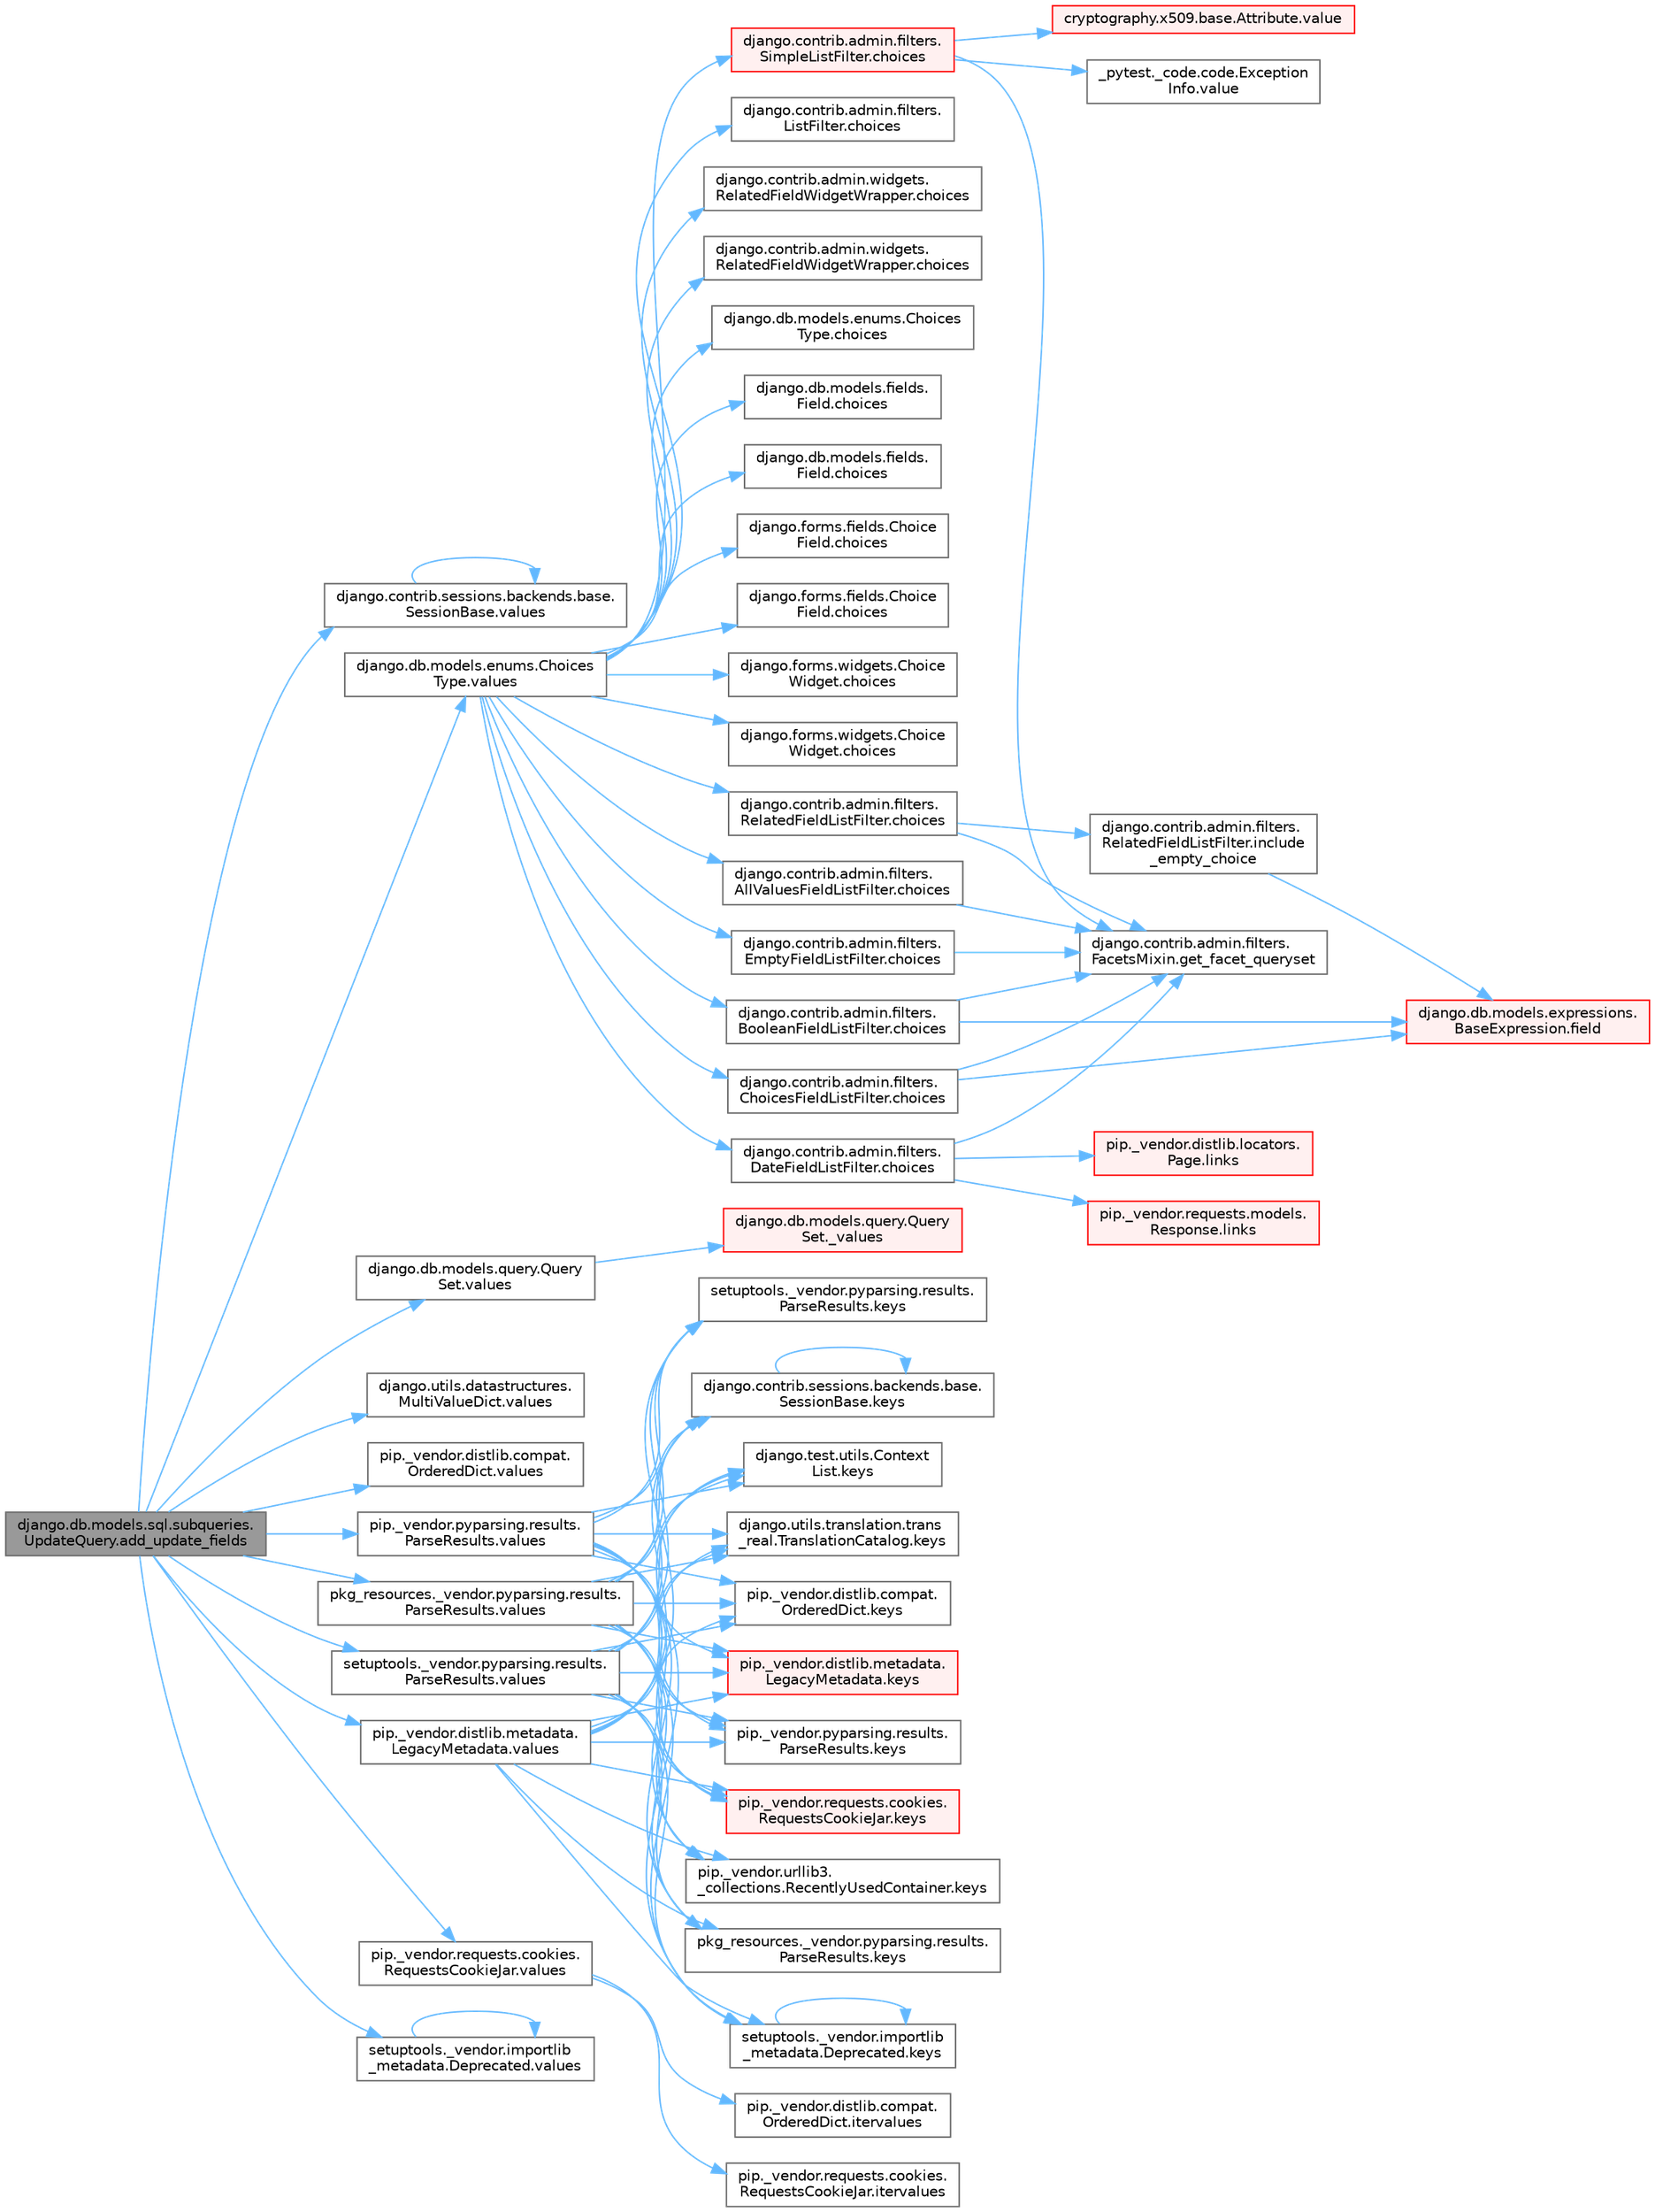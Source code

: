 digraph "django.db.models.sql.subqueries.UpdateQuery.add_update_fields"
{
 // LATEX_PDF_SIZE
  bgcolor="transparent";
  edge [fontname=Helvetica,fontsize=10,labelfontname=Helvetica,labelfontsize=10];
  node [fontname=Helvetica,fontsize=10,shape=box,height=0.2,width=0.4];
  rankdir="LR";
  Node1 [id="Node000001",label="django.db.models.sql.subqueries.\lUpdateQuery.add_update_fields",height=0.2,width=0.4,color="gray40", fillcolor="grey60", style="filled", fontcolor="black",tooltip=" "];
  Node1 -> Node2 [id="edge1_Node000001_Node000002",color="steelblue1",style="solid",tooltip=" "];
  Node2 [id="Node000002",label="django.contrib.sessions.backends.base.\lSessionBase.values",height=0.2,width=0.4,color="grey40", fillcolor="white", style="filled",URL="$classdjango_1_1contrib_1_1sessions_1_1backends_1_1base_1_1_session_base.html#a2a665e48fe00d96f20531b5599470595",tooltip=" "];
  Node2 -> Node2 [id="edge2_Node000002_Node000002",color="steelblue1",style="solid",tooltip=" "];
  Node1 -> Node3 [id="edge3_Node000001_Node000003",color="steelblue1",style="solid",tooltip=" "];
  Node3 [id="Node000003",label="django.db.models.enums.Choices\lType.values",height=0.2,width=0.4,color="grey40", fillcolor="white", style="filled",URL="$classdjango_1_1db_1_1models_1_1enums_1_1_choices_type.html#a6a25241e73ee5ff638ef5b424f5cb8e8",tooltip=" "];
  Node3 -> Node4 [id="edge4_Node000003_Node000004",color="steelblue1",style="solid",tooltip=" "];
  Node4 [id="Node000004",label="django.contrib.admin.filters.\lAllValuesFieldListFilter.choices",height=0.2,width=0.4,color="grey40", fillcolor="white", style="filled",URL="$classdjango_1_1contrib_1_1admin_1_1filters_1_1_all_values_field_list_filter.html#a99e8923345ff19f702672dc4c75dfe11",tooltip=" "];
  Node4 -> Node5 [id="edge5_Node000004_Node000005",color="steelblue1",style="solid",tooltip=" "];
  Node5 [id="Node000005",label="django.contrib.admin.filters.\lFacetsMixin.get_facet_queryset",height=0.2,width=0.4,color="grey40", fillcolor="white", style="filled",URL="$classdjango_1_1contrib_1_1admin_1_1filters_1_1_facets_mixin.html#ae55c0d6b40baf85c3dfa7da0e42dc947",tooltip=" "];
  Node3 -> Node6 [id="edge6_Node000003_Node000006",color="steelblue1",style="solid",tooltip=" "];
  Node6 [id="Node000006",label="django.contrib.admin.filters.\lBooleanFieldListFilter.choices",height=0.2,width=0.4,color="grey40", fillcolor="white", style="filled",URL="$classdjango_1_1contrib_1_1admin_1_1filters_1_1_boolean_field_list_filter.html#a20dc3993fd25e8fbdc6fba608b057b1b",tooltip=" "];
  Node6 -> Node7 [id="edge7_Node000006_Node000007",color="steelblue1",style="solid",tooltip=" "];
  Node7 [id="Node000007",label="django.db.models.expressions.\lBaseExpression.field",height=0.2,width=0.4,color="red", fillcolor="#FFF0F0", style="filled",URL="$classdjango_1_1db_1_1models_1_1expressions_1_1_base_expression.html#a70aeb35391ada82c2e9f02b1c3ac150c",tooltip=" "];
  Node6 -> Node5 [id="edge8_Node000006_Node000005",color="steelblue1",style="solid",tooltip=" "];
  Node3 -> Node259 [id="edge9_Node000003_Node000259",color="steelblue1",style="solid",tooltip=" "];
  Node259 [id="Node000259",label="django.contrib.admin.filters.\lChoicesFieldListFilter.choices",height=0.2,width=0.4,color="grey40", fillcolor="white", style="filled",URL="$classdjango_1_1contrib_1_1admin_1_1filters_1_1_choices_field_list_filter.html#a2bf42c25d0b40a9488b8a97b50451916",tooltip=" "];
  Node259 -> Node7 [id="edge10_Node000259_Node000007",color="steelblue1",style="solid",tooltip=" "];
  Node259 -> Node5 [id="edge11_Node000259_Node000005",color="steelblue1",style="solid",tooltip=" "];
  Node3 -> Node260 [id="edge12_Node000003_Node000260",color="steelblue1",style="solid",tooltip=" "];
  Node260 [id="Node000260",label="django.contrib.admin.filters.\lDateFieldListFilter.choices",height=0.2,width=0.4,color="grey40", fillcolor="white", style="filled",URL="$classdjango_1_1contrib_1_1admin_1_1filters_1_1_date_field_list_filter.html#a32fb521f5b579ff91b9fd5c6f40c43e4",tooltip=" "];
  Node260 -> Node5 [id="edge13_Node000260_Node000005",color="steelblue1",style="solid",tooltip=" "];
  Node260 -> Node261 [id="edge14_Node000260_Node000261",color="steelblue1",style="solid",tooltip=" "];
  Node261 [id="Node000261",label="pip._vendor.distlib.locators.\lPage.links",height=0.2,width=0.4,color="red", fillcolor="#FFF0F0", style="filled",URL="$classpip_1_1__vendor_1_1distlib_1_1locators_1_1_page.html#affbb2ce755c1a4cfe309eff9f10632cc",tooltip=" "];
  Node260 -> Node4458 [id="edge15_Node000260_Node004458",color="steelblue1",style="solid",tooltip=" "];
  Node4458 [id="Node004458",label="pip._vendor.requests.models.\lResponse.links",height=0.2,width=0.4,color="red", fillcolor="#FFF0F0", style="filled",URL="$classpip_1_1__vendor_1_1requests_1_1models_1_1_response.html#abdb24cabcf0a1c9f42522262fab2f39b",tooltip=" "];
  Node3 -> Node1531 [id="edge16_Node000003_Node001531",color="steelblue1",style="solid",tooltip=" "];
  Node1531 [id="Node001531",label="django.contrib.admin.filters.\lEmptyFieldListFilter.choices",height=0.2,width=0.4,color="grey40", fillcolor="white", style="filled",URL="$classdjango_1_1contrib_1_1admin_1_1filters_1_1_empty_field_list_filter.html#a0e57cff271f964a339f5ab9425c6c88b",tooltip=" "];
  Node1531 -> Node5 [id="edge17_Node001531_Node000005",color="steelblue1",style="solid",tooltip=" "];
  Node3 -> Node1532 [id="edge18_Node000003_Node001532",color="steelblue1",style="solid",tooltip=" "];
  Node1532 [id="Node001532",label="django.contrib.admin.filters.\lListFilter.choices",height=0.2,width=0.4,color="grey40", fillcolor="white", style="filled",URL="$classdjango_1_1contrib_1_1admin_1_1filters_1_1_list_filter.html#a0def94a58b6468e4d1e561a3fc88fb72",tooltip=" "];
  Node3 -> Node1533 [id="edge19_Node000003_Node001533",color="steelblue1",style="solid",tooltip=" "];
  Node1533 [id="Node001533",label="django.contrib.admin.filters.\lRelatedFieldListFilter.choices",height=0.2,width=0.4,color="grey40", fillcolor="white", style="filled",URL="$classdjango_1_1contrib_1_1admin_1_1filters_1_1_related_field_list_filter.html#afe22ed02e8705e58fccb7eb0e20968ee",tooltip=" "];
  Node1533 -> Node5 [id="edge20_Node001533_Node000005",color="steelblue1",style="solid",tooltip=" "];
  Node1533 -> Node1534 [id="edge21_Node001533_Node001534",color="steelblue1",style="solid",tooltip=" "];
  Node1534 [id="Node001534",label="django.contrib.admin.filters.\lRelatedFieldListFilter.include\l_empty_choice",height=0.2,width=0.4,color="grey40", fillcolor="white", style="filled",URL="$classdjango_1_1contrib_1_1admin_1_1filters_1_1_related_field_list_filter.html#ae4244352f493dd4b6b7e4937c82c5772",tooltip=" "];
  Node1534 -> Node7 [id="edge22_Node001534_Node000007",color="steelblue1",style="solid",tooltip=" "];
  Node3 -> Node1535 [id="edge23_Node000003_Node001535",color="steelblue1",style="solid",tooltip=" "];
  Node1535 [id="Node001535",label="django.contrib.admin.filters.\lSimpleListFilter.choices",height=0.2,width=0.4,color="red", fillcolor="#FFF0F0", style="filled",URL="$classdjango_1_1contrib_1_1admin_1_1filters_1_1_simple_list_filter.html#a78c6d86dc920875f1170f747e043f50d",tooltip=" "];
  Node1535 -> Node5 [id="edge24_Node001535_Node000005",color="steelblue1",style="solid",tooltip=" "];
  Node1535 -> Node493 [id="edge25_Node001535_Node000493",color="steelblue1",style="solid",tooltip=" "];
  Node493 [id="Node000493",label="_pytest._code.code.Exception\lInfo.value",height=0.2,width=0.4,color="grey40", fillcolor="white", style="filled",URL="$class__pytest_1_1__code_1_1code_1_1_exception_info.html#a65675b4b4254ece8c2b96f442ffa6a75",tooltip=" "];
  Node1535 -> Node494 [id="edge26_Node001535_Node000494",color="steelblue1",style="solid",tooltip=" "];
  Node494 [id="Node000494",label="cryptography.x509.base.Attribute.value",height=0.2,width=0.4,color="red", fillcolor="#FFF0F0", style="filled",URL="$classcryptography_1_1x509_1_1base_1_1_attribute.html#a60472bf1e6c7d1a19111b910c23c097a",tooltip=" "];
  Node3 -> Node1536 [id="edge27_Node000003_Node001536",color="steelblue1",style="solid",tooltip=" "];
  Node1536 [id="Node001536",label="django.contrib.admin.widgets.\lRelatedFieldWidgetWrapper.choices",height=0.2,width=0.4,color="grey40", fillcolor="white", style="filled",URL="$classdjango_1_1contrib_1_1admin_1_1widgets_1_1_related_field_widget_wrapper.html#aeced2a61fc531044e13cb6a4c1ed45cd",tooltip=" "];
  Node3 -> Node1537 [id="edge28_Node000003_Node001537",color="steelblue1",style="solid",tooltip=" "];
  Node1537 [id="Node001537",label="django.contrib.admin.widgets.\lRelatedFieldWidgetWrapper.choices",height=0.2,width=0.4,color="grey40", fillcolor="white", style="filled",URL="$classdjango_1_1contrib_1_1admin_1_1widgets_1_1_related_field_widget_wrapper.html#a7e54d1253fb4786cf6a0c54ad0fb25a9",tooltip=" "];
  Node3 -> Node1538 [id="edge29_Node000003_Node001538",color="steelblue1",style="solid",tooltip=" "];
  Node1538 [id="Node001538",label="django.db.models.enums.Choices\lType.choices",height=0.2,width=0.4,color="grey40", fillcolor="white", style="filled",URL="$classdjango_1_1db_1_1models_1_1enums_1_1_choices_type.html#a55dfc8a93e5bbfe3e968934e10285c66",tooltip=" "];
  Node3 -> Node1539 [id="edge30_Node000003_Node001539",color="steelblue1",style="solid",tooltip=" "];
  Node1539 [id="Node001539",label="django.db.models.fields.\lField.choices",height=0.2,width=0.4,color="grey40", fillcolor="white", style="filled",URL="$classdjango_1_1db_1_1models_1_1fields_1_1_field.html#a143dc52f22281ae358bbd1b1b82ae15c",tooltip=" "];
  Node3 -> Node1540 [id="edge31_Node000003_Node001540",color="steelblue1",style="solid",tooltip=" "];
  Node1540 [id="Node001540",label="django.db.models.fields.\lField.choices",height=0.2,width=0.4,color="grey40", fillcolor="white", style="filled",URL="$classdjango_1_1db_1_1models_1_1fields_1_1_field.html#adb0f096c821d3b85926dac0aa1a489d1",tooltip=" "];
  Node3 -> Node1541 [id="edge32_Node000003_Node001541",color="steelblue1",style="solid",tooltip=" "];
  Node1541 [id="Node001541",label="django.forms.fields.Choice\lField.choices",height=0.2,width=0.4,color="grey40", fillcolor="white", style="filled",URL="$classdjango_1_1forms_1_1fields_1_1_choice_field.html#a85e97602b71e543a85e86565a0f1fd13",tooltip=" "];
  Node3 -> Node1542 [id="edge33_Node000003_Node001542",color="steelblue1",style="solid",tooltip=" "];
  Node1542 [id="Node001542",label="django.forms.fields.Choice\lField.choices",height=0.2,width=0.4,color="grey40", fillcolor="white", style="filled",URL="$classdjango_1_1forms_1_1fields_1_1_choice_field.html#aa34f435849c615fa71db57f091708cb1",tooltip=" "];
  Node3 -> Node1543 [id="edge34_Node000003_Node001543",color="steelblue1",style="solid",tooltip=" "];
  Node1543 [id="Node001543",label="django.forms.widgets.Choice\lWidget.choices",height=0.2,width=0.4,color="grey40", fillcolor="white", style="filled",URL="$classdjango_1_1forms_1_1widgets_1_1_choice_widget.html#aebe74cf95f704cb39a8308a091ee0fc7",tooltip=" "];
  Node3 -> Node1544 [id="edge35_Node000003_Node001544",color="steelblue1",style="solid",tooltip=" "];
  Node1544 [id="Node001544",label="django.forms.widgets.Choice\lWidget.choices",height=0.2,width=0.4,color="grey40", fillcolor="white", style="filled",URL="$classdjango_1_1forms_1_1widgets_1_1_choice_widget.html#a47422284354f8bc5797544e76c39b27f",tooltip=" "];
  Node1 -> Node1967 [id="edge36_Node000001_Node001967",color="steelblue1",style="solid",tooltip=" "];
  Node1967 [id="Node001967",label="django.db.models.query.Query\lSet.values",height=0.2,width=0.4,color="grey40", fillcolor="white", style="filled",URL="$classdjango_1_1db_1_1models_1_1query_1_1_query_set.html#ad2ff772fc7e4a33d591db1b420c13f7e",tooltip=" "];
  Node1967 -> Node1968 [id="edge37_Node001967_Node001968",color="steelblue1",style="solid",tooltip=" "];
  Node1968 [id="Node001968",label="django.db.models.query.Query\lSet._values",height=0.2,width=0.4,color="red", fillcolor="#FFF0F0", style="filled",URL="$classdjango_1_1db_1_1models_1_1query_1_1_query_set.html#a1054ed9a8b1acdd85eefd6b4fcfb2808",tooltip=" "];
  Node1 -> Node1969 [id="edge38_Node000001_Node001969",color="steelblue1",style="solid",tooltip=" "];
  Node1969 [id="Node001969",label="django.utils.datastructures.\lMultiValueDict.values",height=0.2,width=0.4,color="grey40", fillcolor="white", style="filled",URL="$classdjango_1_1utils_1_1datastructures_1_1_multi_value_dict.html#a2484f89d7594b90e3077ceb6a2ef1ac0",tooltip=" "];
  Node1 -> Node1970 [id="edge39_Node000001_Node001970",color="steelblue1",style="solid",tooltip=" "];
  Node1970 [id="Node001970",label="pip._vendor.distlib.compat.\lOrderedDict.values",height=0.2,width=0.4,color="grey40", fillcolor="white", style="filled",URL="$classpip_1_1__vendor_1_1distlib_1_1compat_1_1_ordered_dict.html#ad2b24f2662d806b87cdaebcb279e277e",tooltip=" "];
  Node1 -> Node1971 [id="edge40_Node000001_Node001971",color="steelblue1",style="solid",tooltip=" "];
  Node1971 [id="Node001971",label="pip._vendor.distlib.metadata.\lLegacyMetadata.values",height=0.2,width=0.4,color="grey40", fillcolor="white", style="filled",URL="$classpip_1_1__vendor_1_1distlib_1_1metadata_1_1_legacy_metadata.html#a6b3ac4adfb31494e468a4c02d47e8dd7",tooltip=" "];
  Node1971 -> Node1882 [id="edge41_Node001971_Node001882",color="steelblue1",style="solid",tooltip=" "];
  Node1882 [id="Node001882",label="django.contrib.sessions.backends.base.\lSessionBase.keys",height=0.2,width=0.4,color="grey40", fillcolor="white", style="filled",URL="$classdjango_1_1contrib_1_1sessions_1_1backends_1_1base_1_1_session_base.html#a81285a01cc6e6305ffbf907cf45d58c4",tooltip=" "];
  Node1882 -> Node1882 [id="edge42_Node001882_Node001882",color="steelblue1",style="solid",tooltip=" "];
  Node1971 -> Node1883 [id="edge43_Node001971_Node001883",color="steelblue1",style="solid",tooltip=" "];
  Node1883 [id="Node001883",label="django.test.utils.Context\lList.keys",height=0.2,width=0.4,color="grey40", fillcolor="white", style="filled",URL="$classdjango_1_1test_1_1utils_1_1_context_list.html#aeb9015b80a69c28112a29af3663d74a6",tooltip=" "];
  Node1971 -> Node1884 [id="edge44_Node001971_Node001884",color="steelblue1",style="solid",tooltip=" "];
  Node1884 [id="Node001884",label="django.utils.translation.trans\l_real.TranslationCatalog.keys",height=0.2,width=0.4,color="grey40", fillcolor="white", style="filled",URL="$classdjango_1_1utils_1_1translation_1_1trans__real_1_1_translation_catalog.html#ae8eb4fa01587390a4f0ee88e70f36e60",tooltip=" "];
  Node1971 -> Node1885 [id="edge45_Node001971_Node001885",color="steelblue1",style="solid",tooltip=" "];
  Node1885 [id="Node001885",label="pip._vendor.distlib.compat.\lOrderedDict.keys",height=0.2,width=0.4,color="grey40", fillcolor="white", style="filled",URL="$classpip_1_1__vendor_1_1distlib_1_1compat_1_1_ordered_dict.html#a4ad67e3678d5ac815a9af79ac9b0ded2",tooltip=" "];
  Node1971 -> Node1886 [id="edge46_Node001971_Node001886",color="steelblue1",style="solid",tooltip=" "];
  Node1886 [id="Node001886",label="pip._vendor.distlib.metadata.\lLegacyMetadata.keys",height=0.2,width=0.4,color="red", fillcolor="#FFF0F0", style="filled",URL="$classpip_1_1__vendor_1_1distlib_1_1metadata_1_1_legacy_metadata.html#a727d18f42cb38f36ec39292b55b981d1",tooltip=" "];
  Node1971 -> Node1888 [id="edge47_Node001971_Node001888",color="steelblue1",style="solid",tooltip=" "];
  Node1888 [id="Node001888",label="pip._vendor.pyparsing.results.\lParseResults.keys",height=0.2,width=0.4,color="grey40", fillcolor="white", style="filled",URL="$classpip_1_1__vendor_1_1pyparsing_1_1results_1_1_parse_results.html#a73395b469fb80bb48afc30307380f851",tooltip=" "];
  Node1971 -> Node1889 [id="edge48_Node001971_Node001889",color="steelblue1",style="solid",tooltip=" "];
  Node1889 [id="Node001889",label="pip._vendor.requests.cookies.\lRequestsCookieJar.keys",height=0.2,width=0.4,color="red", fillcolor="#FFF0F0", style="filled",URL="$classpip_1_1__vendor_1_1requests_1_1cookies_1_1_requests_cookie_jar.html#ab2052ba1fb438495bdfc767eb616452b",tooltip=" "];
  Node1971 -> Node1892 [id="edge49_Node001971_Node001892",color="steelblue1",style="solid",tooltip=" "];
  Node1892 [id="Node001892",label="pip._vendor.urllib3.\l_collections.RecentlyUsedContainer.keys",height=0.2,width=0.4,color="grey40", fillcolor="white", style="filled",URL="$classpip_1_1__vendor_1_1urllib3_1_1__collections_1_1_recently_used_container.html#aa3fc6e046177eec0e2f36b3359ea36be",tooltip=" "];
  Node1971 -> Node1893 [id="edge50_Node001971_Node001893",color="steelblue1",style="solid",tooltip=" "];
  Node1893 [id="Node001893",label="pkg_resources._vendor.pyparsing.results.\lParseResults.keys",height=0.2,width=0.4,color="grey40", fillcolor="white", style="filled",URL="$classpkg__resources_1_1__vendor_1_1pyparsing_1_1results_1_1_parse_results.html#a7982d9227b52dad0bf964c9fbf1339a2",tooltip=" "];
  Node1971 -> Node1894 [id="edge51_Node001971_Node001894",color="steelblue1",style="solid",tooltip=" "];
  Node1894 [id="Node001894",label="setuptools._vendor.importlib\l_metadata.Deprecated.keys",height=0.2,width=0.4,color="grey40", fillcolor="white", style="filled",URL="$classsetuptools_1_1__vendor_1_1importlib__metadata_1_1_deprecated.html#adc394a75769667dd1adde7c468015a11",tooltip=" "];
  Node1894 -> Node1894 [id="edge52_Node001894_Node001894",color="steelblue1",style="solid",tooltip=" "];
  Node1971 -> Node1895 [id="edge53_Node001971_Node001895",color="steelblue1",style="solid",tooltip=" "];
  Node1895 [id="Node001895",label="setuptools._vendor.pyparsing.results.\lParseResults.keys",height=0.2,width=0.4,color="grey40", fillcolor="white", style="filled",URL="$classsetuptools_1_1__vendor_1_1pyparsing_1_1results_1_1_parse_results.html#a9014f697181c5d12a8cfe6bdb99b81a9",tooltip=" "];
  Node1 -> Node1972 [id="edge54_Node000001_Node001972",color="steelblue1",style="solid",tooltip=" "];
  Node1972 [id="Node001972",label="pip._vendor.pyparsing.results.\lParseResults.values",height=0.2,width=0.4,color="grey40", fillcolor="white", style="filled",URL="$classpip_1_1__vendor_1_1pyparsing_1_1results_1_1_parse_results.html#ac18f70b899d1740db49618541d5df0a4",tooltip=" "];
  Node1972 -> Node1882 [id="edge55_Node001972_Node001882",color="steelblue1",style="solid",tooltip=" "];
  Node1972 -> Node1883 [id="edge56_Node001972_Node001883",color="steelblue1",style="solid",tooltip=" "];
  Node1972 -> Node1884 [id="edge57_Node001972_Node001884",color="steelblue1",style="solid",tooltip=" "];
  Node1972 -> Node1885 [id="edge58_Node001972_Node001885",color="steelblue1",style="solid",tooltip=" "];
  Node1972 -> Node1886 [id="edge59_Node001972_Node001886",color="steelblue1",style="solid",tooltip=" "];
  Node1972 -> Node1888 [id="edge60_Node001972_Node001888",color="steelblue1",style="solid",tooltip=" "];
  Node1972 -> Node1889 [id="edge61_Node001972_Node001889",color="steelblue1",style="solid",tooltip=" "];
  Node1972 -> Node1892 [id="edge62_Node001972_Node001892",color="steelblue1",style="solid",tooltip=" "];
  Node1972 -> Node1893 [id="edge63_Node001972_Node001893",color="steelblue1",style="solid",tooltip=" "];
  Node1972 -> Node1894 [id="edge64_Node001972_Node001894",color="steelblue1",style="solid",tooltip=" "];
  Node1972 -> Node1895 [id="edge65_Node001972_Node001895",color="steelblue1",style="solid",tooltip=" "];
  Node1 -> Node1973 [id="edge66_Node000001_Node001973",color="steelblue1",style="solid",tooltip=" "];
  Node1973 [id="Node001973",label="pip._vendor.requests.cookies.\lRequestsCookieJar.values",height=0.2,width=0.4,color="grey40", fillcolor="white", style="filled",URL="$classpip_1_1__vendor_1_1requests_1_1cookies_1_1_requests_cookie_jar.html#af060b0cf355fd73dbcc2449450264e51",tooltip=" "];
  Node1973 -> Node1974 [id="edge67_Node001973_Node001974",color="steelblue1",style="solid",tooltip=" "];
  Node1974 [id="Node001974",label="pip._vendor.distlib.compat.\lOrderedDict.itervalues",height=0.2,width=0.4,color="grey40", fillcolor="white", style="filled",URL="$classpip_1_1__vendor_1_1distlib_1_1compat_1_1_ordered_dict.html#a373d10371184161aa963627acd8e4494",tooltip=" "];
  Node1973 -> Node1975 [id="edge68_Node001973_Node001975",color="steelblue1",style="solid",tooltip=" "];
  Node1975 [id="Node001975",label="pip._vendor.requests.cookies.\lRequestsCookieJar.itervalues",height=0.2,width=0.4,color="grey40", fillcolor="white", style="filled",URL="$classpip_1_1__vendor_1_1requests_1_1cookies_1_1_requests_cookie_jar.html#aaf82a3226a927362da966a9abe96ffe6",tooltip=" "];
  Node1 -> Node1976 [id="edge69_Node000001_Node001976",color="steelblue1",style="solid",tooltip=" "];
  Node1976 [id="Node001976",label="pkg_resources._vendor.pyparsing.results.\lParseResults.values",height=0.2,width=0.4,color="grey40", fillcolor="white", style="filled",URL="$classpkg__resources_1_1__vendor_1_1pyparsing_1_1results_1_1_parse_results.html#ac466eb2951551ce4a3b48c7cc3b5cc1d",tooltip=" "];
  Node1976 -> Node1882 [id="edge70_Node001976_Node001882",color="steelblue1",style="solid",tooltip=" "];
  Node1976 -> Node1883 [id="edge71_Node001976_Node001883",color="steelblue1",style="solid",tooltip=" "];
  Node1976 -> Node1884 [id="edge72_Node001976_Node001884",color="steelblue1",style="solid",tooltip=" "];
  Node1976 -> Node1885 [id="edge73_Node001976_Node001885",color="steelblue1",style="solid",tooltip=" "];
  Node1976 -> Node1886 [id="edge74_Node001976_Node001886",color="steelblue1",style="solid",tooltip=" "];
  Node1976 -> Node1888 [id="edge75_Node001976_Node001888",color="steelblue1",style="solid",tooltip=" "];
  Node1976 -> Node1889 [id="edge76_Node001976_Node001889",color="steelblue1",style="solid",tooltip=" "];
  Node1976 -> Node1892 [id="edge77_Node001976_Node001892",color="steelblue1",style="solid",tooltip=" "];
  Node1976 -> Node1893 [id="edge78_Node001976_Node001893",color="steelblue1",style="solid",tooltip=" "];
  Node1976 -> Node1894 [id="edge79_Node001976_Node001894",color="steelblue1",style="solid",tooltip=" "];
  Node1976 -> Node1895 [id="edge80_Node001976_Node001895",color="steelblue1",style="solid",tooltip=" "];
  Node1 -> Node1239 [id="edge81_Node000001_Node001239",color="steelblue1",style="solid",tooltip=" "];
  Node1239 [id="Node001239",label="setuptools._vendor.importlib\l_metadata.Deprecated.values",height=0.2,width=0.4,color="grey40", fillcolor="white", style="filled",URL="$classsetuptools_1_1__vendor_1_1importlib__metadata_1_1_deprecated.html#ae6a5b9902ac4eb47b14bff37f14d49e6",tooltip=" "];
  Node1239 -> Node1239 [id="edge82_Node001239_Node001239",color="steelblue1",style="solid",tooltip=" "];
  Node1 -> Node1977 [id="edge83_Node000001_Node001977",color="steelblue1",style="solid",tooltip=" "];
  Node1977 [id="Node001977",label="setuptools._vendor.pyparsing.results.\lParseResults.values",height=0.2,width=0.4,color="grey40", fillcolor="white", style="filled",URL="$classsetuptools_1_1__vendor_1_1pyparsing_1_1results_1_1_parse_results.html#a3632fda7230ed3d9d2f09b483cc1b502",tooltip=" "];
  Node1977 -> Node1882 [id="edge84_Node001977_Node001882",color="steelblue1",style="solid",tooltip=" "];
  Node1977 -> Node1883 [id="edge85_Node001977_Node001883",color="steelblue1",style="solid",tooltip=" "];
  Node1977 -> Node1884 [id="edge86_Node001977_Node001884",color="steelblue1",style="solid",tooltip=" "];
  Node1977 -> Node1885 [id="edge87_Node001977_Node001885",color="steelblue1",style="solid",tooltip=" "];
  Node1977 -> Node1886 [id="edge88_Node001977_Node001886",color="steelblue1",style="solid",tooltip=" "];
  Node1977 -> Node1888 [id="edge89_Node001977_Node001888",color="steelblue1",style="solid",tooltip=" "];
  Node1977 -> Node1889 [id="edge90_Node001977_Node001889",color="steelblue1",style="solid",tooltip=" "];
  Node1977 -> Node1892 [id="edge91_Node001977_Node001892",color="steelblue1",style="solid",tooltip=" "];
  Node1977 -> Node1893 [id="edge92_Node001977_Node001893",color="steelblue1",style="solid",tooltip=" "];
  Node1977 -> Node1894 [id="edge93_Node001977_Node001894",color="steelblue1",style="solid",tooltip=" "];
  Node1977 -> Node1895 [id="edge94_Node001977_Node001895",color="steelblue1",style="solid",tooltip=" "];
}
